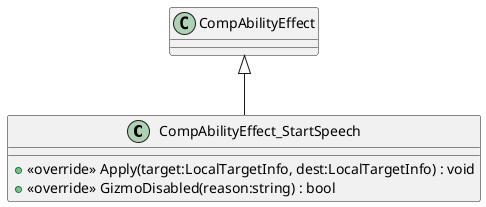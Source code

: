 @startuml
class CompAbilityEffect_StartSpeech {
    + <<override>> Apply(target:LocalTargetInfo, dest:LocalTargetInfo) : void
    + <<override>> GizmoDisabled(reason:string) : bool
}
CompAbilityEffect <|-- CompAbilityEffect_StartSpeech
@enduml
